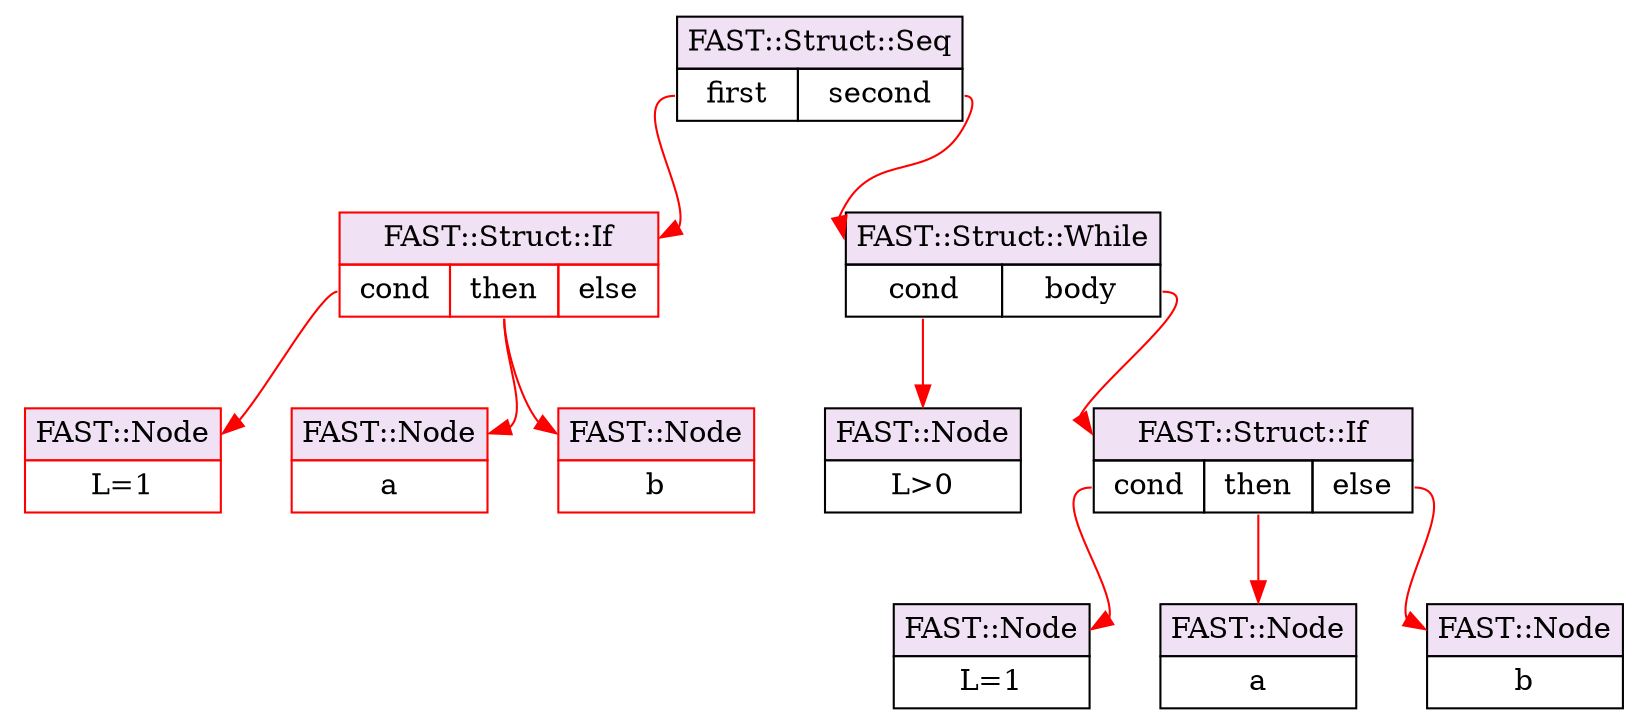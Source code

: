 digraph structs {
    node [shape=record, fillcolor="#f1e1f4", style="filled"];
    edge [color=red];

    struct1 [shape=plaintext, style="", label = <
<table BORDER="0" CELLBORDER="1" CELLSPACING="0" CELLPADDING="4">
  <tr><td port="title" bgcolor="#f1e1f4" colspan="2">FAST::Struct::Seq</td></tr>
  <tr bgcolor="white"><td port="child0" > first </td><td port="child1" > second </td></tr>
</table>>];

    struct2_5 [shape=plaintext, color="red", style="", label = <
<table BORDER="0" CELLBORDER="1" CELLSPACING="0" CELLPADDING="4">
  <tr><td port="title" bgcolor="#f1e1f4" colspan="3">FAST::Struct::If</td></tr>
  <tr bgcolor="white"><td port="child0" > cond </td><td port="child1" > then </td><td port="child2" > else </td></tr>
</table>>];

    struct2_6 [shape=plaintext, color="red", style="", label = <
<table BORDER="0" CELLBORDER="1" CELLSPACING="0" CELLPADDING="4">
  <tr><td port="title" bgcolor="#f1e1f4">FAST::Node</td></tr>
  <tr><td port="content" bgcolor="white">L=1</td></tr>
</table>>];

    struct2_7 [shape=plaintext, color="red", style="", label = <
<table BORDER="0" CELLBORDER="1" CELLSPACING="0" CELLPADDING="4">
  <tr><td port="title" bgcolor="#f1e1f4">FAST::Node</td></tr>
  <tr><td port="content" bgcolor="white">a</td></tr>
</table>>];

    struct2_8 [shape=plaintext, color="red", style="", label = <
<table BORDER="0" CELLBORDER="1" CELLSPACING="0" CELLPADDING="4">
  <tr><td port="title" bgcolor="#f1e1f4">FAST::Node</td></tr>
  <tr><td port="content" bgcolor="white">b</td></tr>
</table>>];

    struct3 [shape=plaintext, style="", label = <
<table BORDER="0" CELLBORDER="1" CELLSPACING="0" CELLPADDING="4">
  <tr><td port="title" bgcolor="#f1e1f4" colspan="2">FAST::Struct::While</td></tr>
  <tr bgcolor="white"><td port="child0" > cond </td><td port="child1" > body </td></tr>
</table>>];

    struct4 [shape=plaintext, style="", label = <
<table BORDER="0" CELLBORDER="1" CELLSPACING="0" CELLPADDING="4">
  <tr><td port="title" bgcolor="#f1e1f4">FAST::Node</td></tr>
  <tr><td port="content" bgcolor="white">L&gt;0</td></tr>
</table>>];

    struct5 [shape=plaintext, style="", label = <
<table BORDER="0" CELLBORDER="1" CELLSPACING="0" CELLPADDING="4">
  <tr><td port="title" bgcolor="#f1e1f4" colspan="3">FAST::Struct::If</td></tr>
  <tr bgcolor="white"><td port="child0" > cond </td><td port="child1" > then </td><td port="child2" > else </td></tr>
</table>>];

    struct6 [shape=plaintext, style="", label = <
<table BORDER="0" CELLBORDER="1" CELLSPACING="0" CELLPADDING="4">
  <tr><td port="title" bgcolor="#f1e1f4">FAST::Node</td></tr>
  <tr><td port="content" bgcolor="white">L=1</td></tr>
</table>>];

    struct7 [shape=plaintext, style="", label = <
<table BORDER="0" CELLBORDER="1" CELLSPACING="0" CELLPADDING="4">
  <tr><td port="title" bgcolor="#f1e1f4">FAST::Node</td></tr>
  <tr><td port="content" bgcolor="white">a</td></tr>
</table>>];

    struct8 [shape=plaintext, style="", label = <
<table BORDER="0" CELLBORDER="1" CELLSPACING="0" CELLPADDING="4">
  <tr><td port="title" bgcolor="#f1e1f4">FAST::Node</td></tr>
  <tr><td port="content" bgcolor="white">b</td></tr>
</table>>];

    struct1:child0 -> struct2_5:title
    struct1:child1 -> struct3:title

    struct2_5:child0 -> struct2_6:title
    struct2_5:child1 -> struct2_7:title
    struct2_5:child1 -> struct2_8:title

    struct3:child0 -> struct4:title
    struct3:child1 -> struct5:title

    struct5:child0 -> struct6:title
    struct5:child1 -> struct7:title
    struct5:child2 -> struct8:title
}
